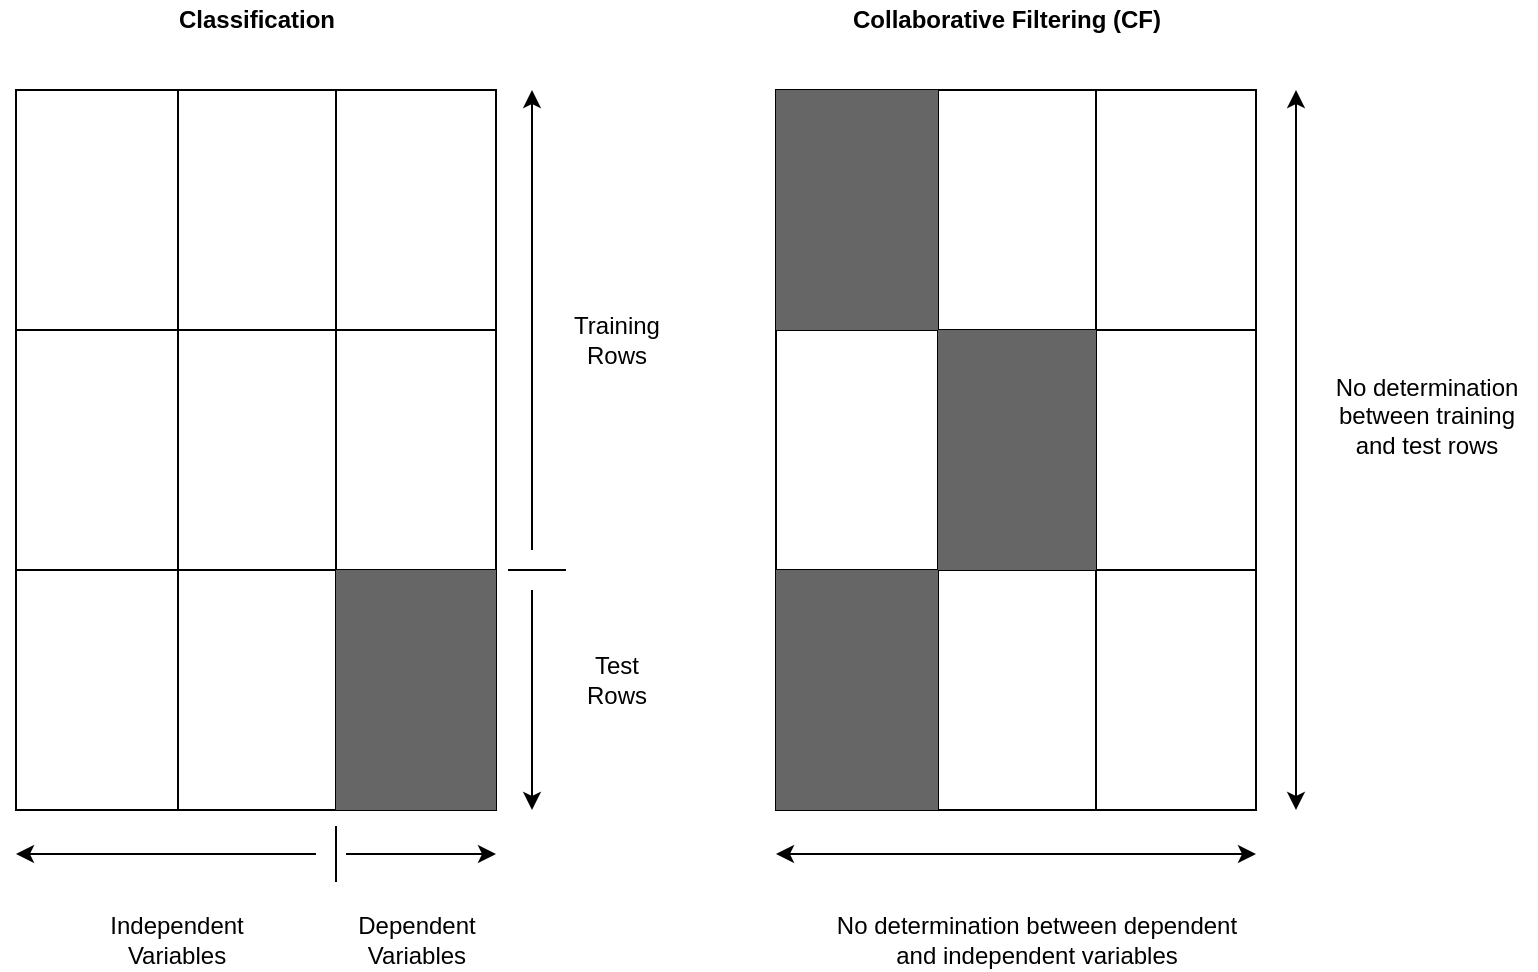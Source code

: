 <mxfile version="15.8.3"><diagram id="XhHqjckVmth2RAb6yvWU" name="Page-1"><mxGraphModel dx="1185" dy="683" grid="1" gridSize="10" guides="1" tooltips="1" connect="1" arrows="1" fold="1" page="1" pageScale="1" pageWidth="827" pageHeight="1169" math="0" shadow="0"><root><mxCell id="0"/><mxCell id="1" parent="0"/><mxCell id="AR_xzm3kgfB_bvxGZh33-3" value="" style="endArrow=classic;startArrow=classic;html=1;rounded=0;" edge="1" parent="1"><mxGeometry width="50" height="50" relative="1" as="geometry"><mxPoint x="660" y="440" as="sourcePoint"/><mxPoint x="660" y="80" as="targetPoint"/><Array as="points"><mxPoint x="660" y="235"/></Array></mxGeometry></mxCell><mxCell id="AR_xzm3kgfB_bvxGZh33-4" value="" style="endArrow=classic;startArrow=classic;html=1;rounded=0;" edge="1" parent="1"><mxGeometry width="50" height="50" relative="1" as="geometry"><mxPoint x="400" y="462" as="sourcePoint"/><mxPoint x="640" y="462" as="targetPoint"/></mxGeometry></mxCell><mxCell id="AR_xzm3kgfB_bvxGZh33-5" value="" style="endArrow=classic;html=1;rounded=0;" edge="1" parent="1"><mxGeometry width="50" height="50" relative="1" as="geometry"><mxPoint x="278" y="310" as="sourcePoint"/><mxPoint x="278" y="80" as="targetPoint"/></mxGeometry></mxCell><mxCell id="AR_xzm3kgfB_bvxGZh33-8" value="" style="endArrow=none;html=1;rounded=0;" edge="1" parent="1"><mxGeometry width="50" height="50" relative="1" as="geometry"><mxPoint x="266" y="320" as="sourcePoint"/><mxPoint x="295" y="320" as="targetPoint"/></mxGeometry></mxCell><mxCell id="AR_xzm3kgfB_bvxGZh33-10" value="" style="endArrow=classic;html=1;rounded=0;" edge="1" parent="1"><mxGeometry width="50" height="50" relative="1" as="geometry"><mxPoint x="278" y="330" as="sourcePoint"/><mxPoint x="278" y="440" as="targetPoint"/></mxGeometry></mxCell><mxCell id="AR_xzm3kgfB_bvxGZh33-11" value="" style="endArrow=classic;html=1;rounded=0;" edge="1" parent="1"><mxGeometry width="50" height="50" relative="1" as="geometry"><mxPoint x="170" y="462" as="sourcePoint"/><mxPoint x="20" y="462" as="targetPoint"/></mxGeometry></mxCell><mxCell id="AR_xzm3kgfB_bvxGZh33-12" value="" style="endArrow=none;html=1;rounded=0;" edge="1" parent="1"><mxGeometry width="50" height="50" relative="1" as="geometry"><mxPoint x="180" y="448" as="sourcePoint"/><mxPoint x="180" y="476" as="targetPoint"/><Array as="points"><mxPoint x="180" y="468"/></Array></mxGeometry></mxCell><mxCell id="AR_xzm3kgfB_bvxGZh33-13" value="" style="endArrow=classic;html=1;rounded=0;" edge="1" parent="1"><mxGeometry width="50" height="50" relative="1" as="geometry"><mxPoint x="185" y="462" as="sourcePoint"/><mxPoint x="260" y="462" as="targetPoint"/></mxGeometry></mxCell><mxCell id="AR_xzm3kgfB_bvxGZh33-47" value="&lt;div&gt;Training&lt;/div&gt;&lt;div&gt;Rows&lt;/div&gt;" style="text;html=1;align=center;verticalAlign=middle;resizable=0;points=[];autosize=1;strokeColor=none;fillColor=none;" vertex="1" parent="1"><mxGeometry x="290" y="190" width="60" height="30" as="geometry"/></mxCell><mxCell id="AR_xzm3kgfB_bvxGZh33-48" value="&lt;div&gt;Test&lt;br&gt;&lt;/div&gt;&lt;div&gt;Rows&lt;/div&gt;" style="text;html=1;align=center;verticalAlign=middle;resizable=0;points=[];autosize=1;strokeColor=none;fillColor=none;" vertex="1" parent="1"><mxGeometry x="295" y="360" width="50" height="30" as="geometry"/></mxCell><mxCell id="AR_xzm3kgfB_bvxGZh33-49" value="&lt;div&gt;Independent&lt;/div&gt;&lt;div&gt;Variables&lt;br&gt;&lt;/div&gt;" style="text;html=1;align=center;verticalAlign=middle;resizable=0;points=[];autosize=1;strokeColor=none;fillColor=none;" vertex="1" parent="1"><mxGeometry x="60" y="490" width="80" height="30" as="geometry"/></mxCell><mxCell id="AR_xzm3kgfB_bvxGZh33-50" value="&lt;div&gt;Dependent&lt;/div&gt;&lt;div&gt;Variables&lt;br&gt;&lt;/div&gt;" style="text;html=1;align=center;verticalAlign=middle;resizable=0;points=[];autosize=1;strokeColor=none;fillColor=none;" vertex="1" parent="1"><mxGeometry x="180" y="490" width="80" height="30" as="geometry"/></mxCell><mxCell id="AR_xzm3kgfB_bvxGZh33-51" value="&lt;div&gt;No determination between dependent&lt;/div&gt;&lt;div&gt;and independent variables&lt;br&gt;&lt;/div&gt;" style="text;html=1;align=center;verticalAlign=middle;resizable=0;points=[];autosize=1;strokeColor=none;fillColor=none;" vertex="1" parent="1"><mxGeometry x="420" y="490" width="220" height="30" as="geometry"/></mxCell><mxCell id="AR_xzm3kgfB_bvxGZh33-52" value="&lt;div&gt;No determination&lt;/div&gt;&lt;div&gt; between training&lt;/div&gt;&lt;div&gt;and test rows&lt;br&gt;&lt;/div&gt;&lt;div&gt;&lt;br&gt;&lt;/div&gt;" style="text;html=1;align=center;verticalAlign=middle;resizable=0;points=[];autosize=1;strokeColor=none;fillColor=none;" vertex="1" parent="1"><mxGeometry x="670" y="220" width="110" height="60" as="geometry"/></mxCell><mxCell id="AR_xzm3kgfB_bvxGZh33-79" value="&lt;b&gt;Classification&lt;/b&gt;" style="text;html=1;align=center;verticalAlign=middle;resizable=0;points=[];autosize=1;strokeColor=none;fillColor=none;" vertex="1" parent="1"><mxGeometry x="95" y="35" width="90" height="20" as="geometry"/></mxCell><mxCell id="AR_xzm3kgfB_bvxGZh33-80" value="&lt;b&gt;Collaborative Filtering (CF)&lt;/b&gt;" style="text;html=1;align=center;verticalAlign=middle;resizable=0;points=[];autosize=1;strokeColor=none;fillColor=none;" vertex="1" parent="1"><mxGeometry x="435" y="35" width="160" height="20" as="geometry"/></mxCell><mxCell id="AR_xzm3kgfB_bvxGZh33-81" value="" style="shape=table;html=1;whiteSpace=wrap;startSize=0;container=1;collapsible=0;childLayout=tableLayout;strokeColor=#000000;fillColor=#FFFFFF;gradientColor=none;" vertex="1" parent="1"><mxGeometry x="20" y="80" width="240" height="360" as="geometry"/></mxCell><mxCell id="AR_xzm3kgfB_bvxGZh33-82" value="" style="shape=partialRectangle;html=1;whiteSpace=wrap;collapsible=0;dropTarget=0;pointerEvents=0;fillColor=none;top=0;left=0;bottom=0;right=0;points=[[0,0.5],[1,0.5]];portConstraint=eastwest;strokeColor=#FF9933;" vertex="1" parent="AR_xzm3kgfB_bvxGZh33-81"><mxGeometry width="240" height="120" as="geometry"/></mxCell><mxCell id="AR_xzm3kgfB_bvxGZh33-83" value="" style="shape=partialRectangle;html=1;whiteSpace=wrap;connectable=0;fillColor=none;top=0;left=0;bottom=0;right=0;overflow=hidden;pointerEvents=1;strokeColor=#FF9933;" vertex="1" parent="AR_xzm3kgfB_bvxGZh33-82"><mxGeometry width="81" height="120" as="geometry"><mxRectangle width="81" height="120" as="alternateBounds"/></mxGeometry></mxCell><mxCell id="AR_xzm3kgfB_bvxGZh33-84" value="" style="shape=partialRectangle;html=1;whiteSpace=wrap;connectable=0;fillColor=none;top=0;left=0;bottom=0;right=0;overflow=hidden;pointerEvents=1;strokeColor=#FF9933;" vertex="1" parent="AR_xzm3kgfB_bvxGZh33-82"><mxGeometry x="81" width="79" height="120" as="geometry"><mxRectangle width="79" height="120" as="alternateBounds"/></mxGeometry></mxCell><mxCell id="AR_xzm3kgfB_bvxGZh33-85" value="" style="shape=partialRectangle;html=1;whiteSpace=wrap;connectable=0;fillColor=none;top=0;left=0;bottom=0;right=0;overflow=hidden;pointerEvents=1;strokeColor=#FF9933;" vertex="1" parent="AR_xzm3kgfB_bvxGZh33-82"><mxGeometry x="160" width="80" height="120" as="geometry"><mxRectangle width="80" height="120" as="alternateBounds"/></mxGeometry></mxCell><mxCell id="AR_xzm3kgfB_bvxGZh33-86" value="" style="shape=partialRectangle;html=1;whiteSpace=wrap;collapsible=0;dropTarget=0;pointerEvents=0;fillColor=none;top=0;left=0;bottom=0;right=0;points=[[0,0.5],[1,0.5]];portConstraint=eastwest;strokeColor=#FF9933;" vertex="1" parent="AR_xzm3kgfB_bvxGZh33-81"><mxGeometry y="120" width="240" height="120" as="geometry"/></mxCell><mxCell id="AR_xzm3kgfB_bvxGZh33-87" value="" style="shape=partialRectangle;html=1;whiteSpace=wrap;connectable=0;fillColor=none;top=0;left=0;bottom=0;right=0;overflow=hidden;pointerEvents=1;strokeColor=#FF9933;" vertex="1" parent="AR_xzm3kgfB_bvxGZh33-86"><mxGeometry width="81" height="120" as="geometry"><mxRectangle width="81" height="120" as="alternateBounds"/></mxGeometry></mxCell><mxCell id="AR_xzm3kgfB_bvxGZh33-88" value="" style="shape=partialRectangle;html=1;whiteSpace=wrap;connectable=0;fillColor=none;top=0;left=0;bottom=0;right=0;overflow=hidden;pointerEvents=1;strokeColor=#FF9933;" vertex="1" parent="AR_xzm3kgfB_bvxGZh33-86"><mxGeometry x="81" width="79" height="120" as="geometry"><mxRectangle width="79" height="120" as="alternateBounds"/></mxGeometry></mxCell><mxCell id="AR_xzm3kgfB_bvxGZh33-89" value="" style="shape=partialRectangle;html=1;whiteSpace=wrap;connectable=0;fillColor=none;top=0;left=0;bottom=0;right=0;overflow=hidden;pointerEvents=1;strokeColor=#FF9933;" vertex="1" parent="AR_xzm3kgfB_bvxGZh33-86"><mxGeometry x="160" width="80" height="120" as="geometry"><mxRectangle width="80" height="120" as="alternateBounds"/></mxGeometry></mxCell><mxCell id="AR_xzm3kgfB_bvxGZh33-90" value="" style="shape=partialRectangle;html=1;whiteSpace=wrap;collapsible=0;dropTarget=0;pointerEvents=0;fillColor=none;top=0;left=0;bottom=0;right=0;points=[[0,0.5],[1,0.5]];portConstraint=eastwest;strokeColor=#FF9933;" vertex="1" parent="AR_xzm3kgfB_bvxGZh33-81"><mxGeometry y="240" width="240" height="120" as="geometry"/></mxCell><mxCell id="AR_xzm3kgfB_bvxGZh33-91" value="" style="shape=partialRectangle;html=1;whiteSpace=wrap;connectable=0;fillColor=none;top=0;left=0;bottom=0;right=0;overflow=hidden;pointerEvents=1;strokeColor=#FF9933;" vertex="1" parent="AR_xzm3kgfB_bvxGZh33-90"><mxGeometry width="81" height="120" as="geometry"><mxRectangle width="81" height="120" as="alternateBounds"/></mxGeometry></mxCell><mxCell id="AR_xzm3kgfB_bvxGZh33-92" value="" style="shape=partialRectangle;html=1;whiteSpace=wrap;connectable=0;fillColor=none;top=0;left=0;bottom=0;right=0;overflow=hidden;pointerEvents=1;strokeColor=#FF9933;" vertex="1" parent="AR_xzm3kgfB_bvxGZh33-90"><mxGeometry x="81" width="79" height="120" as="geometry"><mxRectangle width="79" height="120" as="alternateBounds"/></mxGeometry></mxCell><mxCell id="AR_xzm3kgfB_bvxGZh33-93" value="" style="shape=partialRectangle;html=1;whiteSpace=wrap;connectable=0;fillColor=#666666;top=0;left=0;bottom=0;right=0;overflow=hidden;pointerEvents=1;strokeColor=#FF9933;" vertex="1" parent="AR_xzm3kgfB_bvxGZh33-90"><mxGeometry x="160" width="80" height="120" as="geometry"><mxRectangle width="80" height="120" as="alternateBounds"/></mxGeometry></mxCell><mxCell id="AR_xzm3kgfB_bvxGZh33-95" value="" style="shape=table;html=1;whiteSpace=wrap;startSize=0;container=1;collapsible=0;childLayout=tableLayout;strokeColor=#000000;fillColor=#FFFFFF;gradientColor=none;" vertex="1" parent="1"><mxGeometry x="400" y="80" width="240" height="360" as="geometry"/></mxCell><mxCell id="AR_xzm3kgfB_bvxGZh33-96" value="" style="shape=partialRectangle;html=1;whiteSpace=wrap;collapsible=0;dropTarget=0;pointerEvents=0;fillColor=none;top=0;left=0;bottom=0;right=0;points=[[0,0.5],[1,0.5]];portConstraint=eastwest;strokeColor=#FF9933;" vertex="1" parent="AR_xzm3kgfB_bvxGZh33-95"><mxGeometry width="240" height="120" as="geometry"/></mxCell><mxCell id="AR_xzm3kgfB_bvxGZh33-97" value="" style="shape=partialRectangle;html=1;whiteSpace=wrap;connectable=0;fillColor=#666666;top=0;left=0;bottom=0;right=0;overflow=hidden;pointerEvents=1;strokeColor=#FF9933;" vertex="1" parent="AR_xzm3kgfB_bvxGZh33-96"><mxGeometry width="81" height="120" as="geometry"><mxRectangle width="81" height="120" as="alternateBounds"/></mxGeometry></mxCell><mxCell id="AR_xzm3kgfB_bvxGZh33-98" value="" style="shape=partialRectangle;html=1;whiteSpace=wrap;connectable=0;fillColor=none;top=0;left=0;bottom=0;right=0;overflow=hidden;pointerEvents=1;strokeColor=#FF9933;" vertex="1" parent="AR_xzm3kgfB_bvxGZh33-96"><mxGeometry x="81" width="79" height="120" as="geometry"><mxRectangle width="79" height="120" as="alternateBounds"/></mxGeometry></mxCell><mxCell id="AR_xzm3kgfB_bvxGZh33-99" value="" style="shape=partialRectangle;html=1;whiteSpace=wrap;connectable=0;fillColor=none;top=0;left=0;bottom=0;right=0;overflow=hidden;pointerEvents=1;strokeColor=#FF9933;" vertex="1" parent="AR_xzm3kgfB_bvxGZh33-96"><mxGeometry x="160" width="80" height="120" as="geometry"><mxRectangle width="80" height="120" as="alternateBounds"/></mxGeometry></mxCell><mxCell id="AR_xzm3kgfB_bvxGZh33-100" value="" style="shape=partialRectangle;html=1;whiteSpace=wrap;collapsible=0;dropTarget=0;pointerEvents=0;fillColor=none;top=0;left=0;bottom=0;right=0;points=[[0,0.5],[1,0.5]];portConstraint=eastwest;strokeColor=#FF9933;" vertex="1" parent="AR_xzm3kgfB_bvxGZh33-95"><mxGeometry y="120" width="240" height="120" as="geometry"/></mxCell><mxCell id="AR_xzm3kgfB_bvxGZh33-101" value="" style="shape=partialRectangle;html=1;whiteSpace=wrap;connectable=0;fillColor=none;top=0;left=0;bottom=0;right=0;overflow=hidden;pointerEvents=1;strokeColor=#FF9933;" vertex="1" parent="AR_xzm3kgfB_bvxGZh33-100"><mxGeometry width="81" height="120" as="geometry"><mxRectangle width="81" height="120" as="alternateBounds"/></mxGeometry></mxCell><mxCell id="AR_xzm3kgfB_bvxGZh33-102" value="" style="shape=partialRectangle;html=1;whiteSpace=wrap;connectable=0;fillColor=#666666;top=0;left=0;bottom=0;right=0;overflow=hidden;pointerEvents=1;strokeColor=#666666;" vertex="1" parent="AR_xzm3kgfB_bvxGZh33-100"><mxGeometry x="81" width="79" height="120" as="geometry"><mxRectangle width="79" height="120" as="alternateBounds"/></mxGeometry></mxCell><mxCell id="AR_xzm3kgfB_bvxGZh33-103" value="" style="shape=partialRectangle;html=1;whiteSpace=wrap;connectable=0;fillColor=none;top=0;left=0;bottom=0;right=0;overflow=hidden;pointerEvents=1;strokeColor=#FF9933;" vertex="1" parent="AR_xzm3kgfB_bvxGZh33-100"><mxGeometry x="160" width="80" height="120" as="geometry"><mxRectangle width="80" height="120" as="alternateBounds"/></mxGeometry></mxCell><mxCell id="AR_xzm3kgfB_bvxGZh33-104" value="" style="shape=partialRectangle;html=1;whiteSpace=wrap;collapsible=0;dropTarget=0;pointerEvents=0;fillColor=none;top=0;left=0;bottom=0;right=0;points=[[0,0.5],[1,0.5]];portConstraint=eastwest;strokeColor=#FF9933;" vertex="1" parent="AR_xzm3kgfB_bvxGZh33-95"><mxGeometry y="240" width="240" height="120" as="geometry"/></mxCell><mxCell id="AR_xzm3kgfB_bvxGZh33-105" value="" style="shape=partialRectangle;html=1;whiteSpace=wrap;connectable=0;fillColor=#666666;top=0;left=0;bottom=0;right=0;overflow=hidden;pointerEvents=1;strokeColor=#FF9933;" vertex="1" parent="AR_xzm3kgfB_bvxGZh33-104"><mxGeometry width="81" height="120" as="geometry"><mxRectangle width="81" height="120" as="alternateBounds"/></mxGeometry></mxCell><mxCell id="AR_xzm3kgfB_bvxGZh33-106" value="" style="shape=partialRectangle;html=1;whiteSpace=wrap;connectable=0;fillColor=none;top=0;left=0;bottom=0;right=0;overflow=hidden;pointerEvents=1;strokeColor=#FF9933;" vertex="1" parent="AR_xzm3kgfB_bvxGZh33-104"><mxGeometry x="81" width="79" height="120" as="geometry"><mxRectangle width="79" height="120" as="alternateBounds"/></mxGeometry></mxCell><mxCell id="AR_xzm3kgfB_bvxGZh33-107" value="" style="shape=partialRectangle;html=1;whiteSpace=wrap;connectable=0;fillColor=none;top=0;left=0;bottom=0;right=0;overflow=hidden;pointerEvents=1;strokeColor=#FF9933;" vertex="1" parent="AR_xzm3kgfB_bvxGZh33-104"><mxGeometry x="160" width="80" height="120" as="geometry"><mxRectangle width="80" height="120" as="alternateBounds"/></mxGeometry></mxCell></root></mxGraphModel></diagram></mxfile>